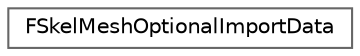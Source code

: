 digraph "Graphical Class Hierarchy"
{
 // INTERACTIVE_SVG=YES
 // LATEX_PDF_SIZE
  bgcolor="transparent";
  edge [fontname=Helvetica,fontsize=10,labelfontname=Helvetica,labelfontsize=10];
  node [fontname=Helvetica,fontsize=10,shape=box,height=0.2,width=0.4];
  rankdir="LR";
  Node0 [id="Node000000",label="FSkelMeshOptionalImportData",height=0.2,width=0.4,color="grey40", fillcolor="white", style="filled",URL="$de/d63/classFSkelMeshOptionalImportData.html",tooltip="Optional data passed in when importing a skeletal mesh LDO."];
}

